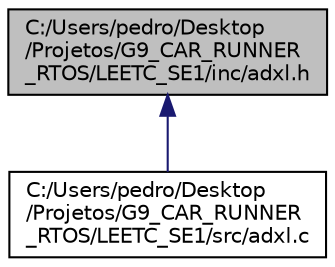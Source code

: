 digraph "C:/Users/pedro/Desktop/Projetos/G9_CAR_RUNNER_RTOS/LEETC_SE1/inc/adxl.h"
{
 // LATEX_PDF_SIZE
  edge [fontname="Helvetica",fontsize="10",labelfontname="Helvetica",labelfontsize="10"];
  node [fontname="Helvetica",fontsize="10",shape=record];
  Node1 [label="C:/Users/pedro/Desktop\l/Projetos/G9_CAR_RUNNER\l_RTOS/LEETC_SE1/inc/adxl.h",height=0.2,width=0.4,color="black", fillcolor="grey75", style="filled", fontcolor="black",tooltip="Contains the ADXL345 API."];
  Node1 -> Node2 [dir="back",color="midnightblue",fontsize="10",style="solid",fontname="Helvetica"];
  Node2 [label="C:/Users/pedro/Desktop\l/Projetos/G9_CAR_RUNNER\l_RTOS/LEETC_SE1/src/adxl.c",height=0.2,width=0.4,color="black", fillcolor="white", style="filled",URL="$d9/d64/adxl_8c.html",tooltip=" "];
}
